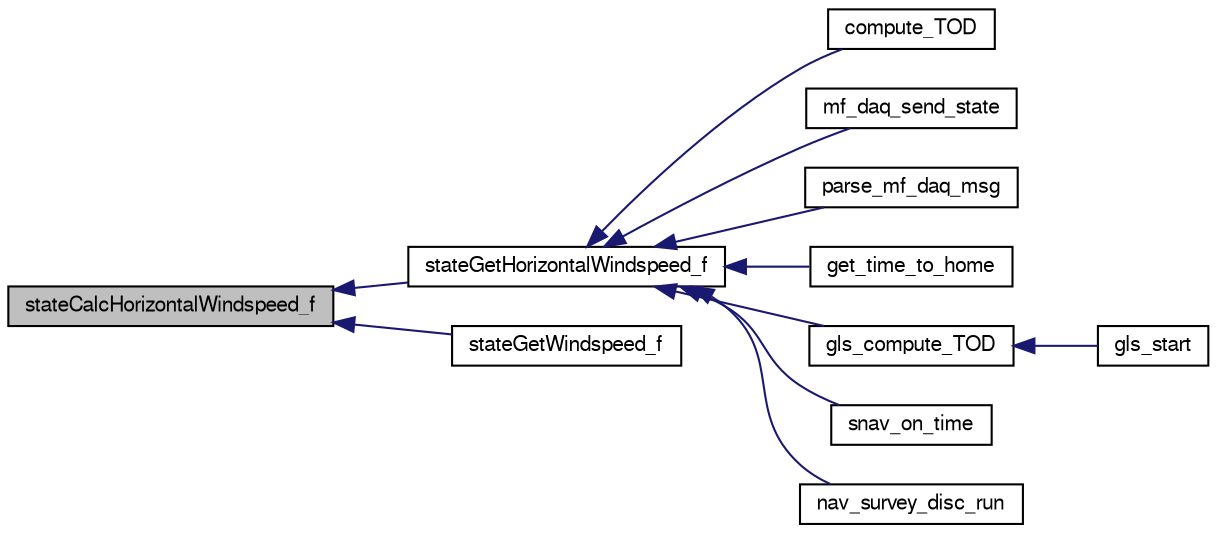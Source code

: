 digraph "stateCalcHorizontalWindspeed_f"
{
  edge [fontname="FreeSans",fontsize="10",labelfontname="FreeSans",labelfontsize="10"];
  node [fontname="FreeSans",fontsize="10",shape=record];
  rankdir="LR";
  Node1 [label="stateCalcHorizontalWindspeed_f",height=0.2,width=0.4,color="black", fillcolor="grey75", style="filled", fontcolor="black"];
  Node1 -> Node2 [dir="back",color="midnightblue",fontsize="10",style="solid",fontname="FreeSans"];
  Node2 [label="stateGetHorizontalWindspeed_f",height=0.2,width=0.4,color="black", fillcolor="white", style="filled",URL="$group__state__wind__airspeed.html#gafca4742430c7c68d21649b89096dde8a",tooltip="Get horizontal windspeed (float). "];
  Node2 -> Node3 [dir="back",color="midnightblue",fontsize="10",style="solid",fontname="FreeSans"];
  Node3 [label="compute_TOD",height=0.2,width=0.4,color="black", fillcolor="white", style="filled",URL="$nav_8c.html#a927ceed52d703d7cc5853802afcac6d8"];
  Node2 -> Node4 [dir="back",color="midnightblue",fontsize="10",style="solid",fontname="FreeSans"];
  Node4 [label="mf_daq_send_state",height=0.2,width=0.4,color="black", fillcolor="white", style="filled",URL="$meteo__france__DAQ_8h.html#a428cd9287f9e24f69dd92d696e0a053a"];
  Node2 -> Node5 [dir="back",color="midnightblue",fontsize="10",style="solid",fontname="FreeSans"];
  Node5 [label="parse_mf_daq_msg",height=0.2,width=0.4,color="black", fillcolor="white", style="filled",URL="$meteo__france__DAQ_8h.html#a5eac3ac3a7ca67f41b81350f2d0f7f0d"];
  Node2 -> Node6 [dir="back",color="midnightblue",fontsize="10",style="solid",fontname="FreeSans"];
  Node6 [label="get_time_to_home",height=0.2,width=0.4,color="black", fillcolor="white", style="filled",URL="$common__nav_8h.html#a0bb529b33392eba09b44a6b34be03cc0",tooltip="Compute time to home use wind and airspeed when available. "];
  Node2 -> Node7 [dir="back",color="midnightblue",fontsize="10",style="solid",fontname="FreeSans"];
  Node7 [label="gls_compute_TOD",height=0.2,width=0.4,color="black", fillcolor="white", style="filled",URL="$nav__gls_8c.html#aa9d8ae453ef5e4283bd095b6661fb761"];
  Node7 -> Node8 [dir="back",color="midnightblue",fontsize="10",style="solid",fontname="FreeSans"];
  Node8 [label="gls_start",height=0.2,width=0.4,color="black", fillcolor="white", style="filled",URL="$nav__gls_8h.html#ae25a3367a042e88245ac09144b5a1364"];
  Node2 -> Node9 [dir="back",color="midnightblue",fontsize="10",style="solid",fontname="FreeSans"];
  Node9 [label="snav_on_time",height=0.2,width=0.4,color="black", fillcolor="white", style="filled",URL="$nav__smooth_8h.html#af103eb1650ace17bfec03c79b10d036c"];
  Node2 -> Node10 [dir="back",color="midnightblue",fontsize="10",style="solid",fontname="FreeSans"];
  Node10 [label="nav_survey_disc_run",height=0.2,width=0.4,color="black", fillcolor="white", style="filled",URL="$nav__survey__disc_8h.html#aadffb0f341b83f87092e0a152b4fdc11"];
  Node1 -> Node11 [dir="back",color="midnightblue",fontsize="10",style="solid",fontname="FreeSans"];
  Node11 [label="stateGetWindspeed_f",height=0.2,width=0.4,color="black", fillcolor="white", style="filled",URL="$group__state__wind__airspeed.html#gaf6464a086e5df20e66f79c51966487c9",tooltip="Get windspeed (float). "];
}
